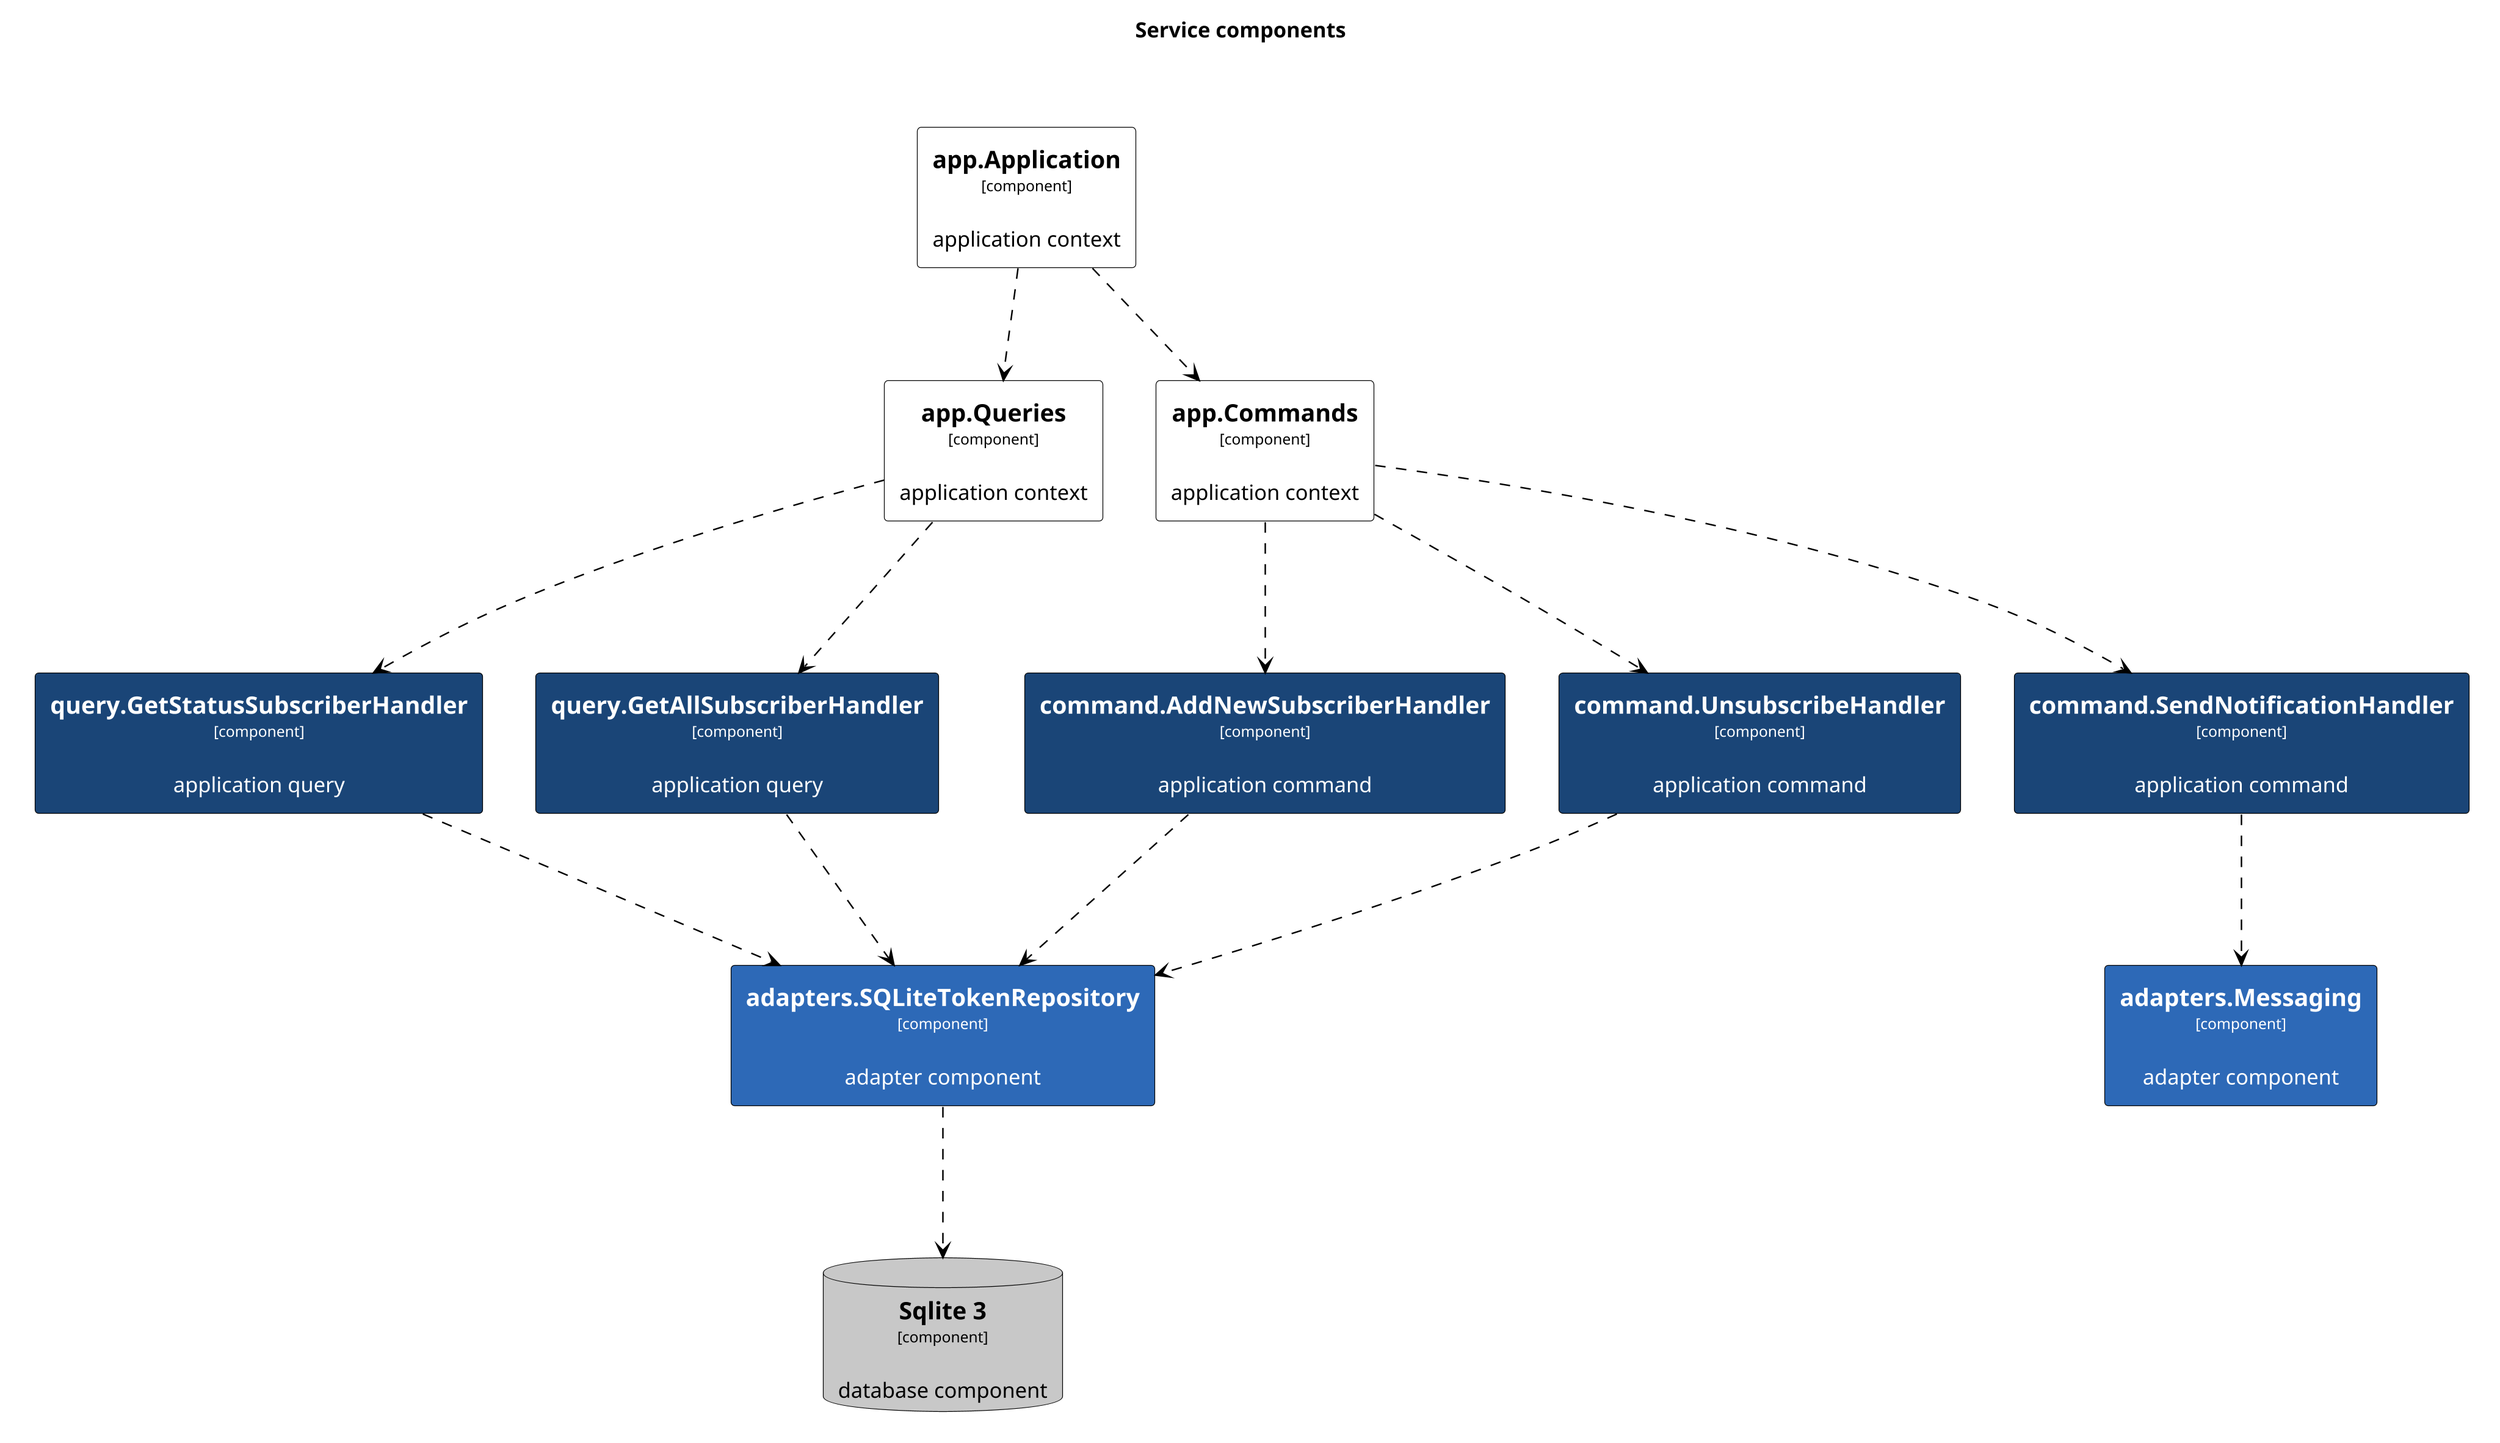 This diagram has been generated with go-structurizr 
[https://github.com/krzysztofreczek/go-structurizr]

@startuml

title Service components

skinparam {
  shadowing false
  arrowFontSize 10
  defaultTextAlignment center
  wrapWidth 200
  maxMessageSize 100
}
hide stereotype
top to bottom direction

scale 4096 width

skinparam rectangle<<_GROUP>> {
  FontColor #ffffff
  BorderColor #ffffff
}

skinparam rectangle<<DOMAIN>> {
  BackgroundColor #ffffff
  FontColor #000000
  BorderColor #000000
}

skinparam database<<DB>> {
  BackgroundColor #c8c8c8
  FontColor #000000
  BorderColor #000000
}

skinparam rectangle<<ROOT>> {
  BackgroundColor #ffffff
  FontColor #000000
  BorderColor #000000
}

skinparam rectangle<<APP>> {
  BackgroundColor #1a4577
  FontColor #ffffff
  BorderColor #000000
}

skinparam rectangle<<ADAPTER>> {
  BackgroundColor #2d69b7
  FontColor #ffffff
  BorderColor #000000
}

rectangle 0ROOT <<_GROUP>> {
	rectangle "==app.Queries\n<size:10>[component]</size>\n\napplication context" <<ROOT>> as 1654094325
}
rectangle 0ROOT <<_GROUP>> {
	rectangle "==app.Application\n<size:10>[component]</size>\n\napplication context" <<ROOT>> as 3014183467
}
rectangle 0ROOT <<_GROUP>> {
	rectangle "==app.Commands\n<size:10>[component]</size>\n\napplication context" <<ROOT>> as 2640234945
}
rectangle 16540943251APP <<_GROUP>> {
	rectangle "==query.GetStatusSubscriberHandler\n<size:10>[component]</size>\n\napplication query" <<APP>> as 1339924498
}
1654094325 .[#000000].> 1339924498 : ""
rectangle 16540943251APP <<_GROUP>> {
	rectangle "==query.GetAllSubscriberHandler\n<size:10>[component]</size>\n\napplication query" <<APP>> as 1245755489
}
1654094325 .[#000000].> 1245755489 : ""
3014183467 .[#000000].> 2640234945 : ""
3014183467 .[#000000].> 1654094325 : ""
rectangle 26402349451APP <<_GROUP>> {
	rectangle "==command.SendNotificationHandler\n<size:10>[component]</size>\n\napplication command" <<APP>> as 2889279572
}
2640234945 .[#000000].> 2889279572 : ""
rectangle 26402349451APP <<_GROUP>> {
	rectangle "==command.UnsubscribeHandler\n<size:10>[component]</size>\n\napplication command" <<APP>> as 3563315582
}
2640234945 .[#000000].> 3563315582 : ""
rectangle 26402349451APP <<_GROUP>> {
	rectangle "==command.AddNewSubscriberHandler\n<size:10>[component]</size>\n\napplication command" <<APP>> as 256448832
}
2640234945 .[#000000].> 256448832 : ""
rectangle 13399244982ADAPTER <<_GROUP>> {
	rectangle "==adapters.SQLiteTokenRepository\n<size:10>[component]</size>\n\nadapter component" <<ADAPTER>> as 1114428475
}
1339924498 .[#000000].> 1114428475 : ""
1245755489 .[#000000].> 1114428475 : ""
rectangle 28892795722ADAPTER <<_GROUP>> {
	rectangle "==adapters.Messaging\n<size:10>[component]</size>\n\nadapter component" <<ADAPTER>> as 1121295562
}
2889279572 .[#000000].> 1121295562 : ""
3563315582 .[#000000].> 1114428475 : ""
256448832 .[#000000].> 1114428475 : ""
rectangle 11144284753DB <<_GROUP>> {
	database "==Sqlite 3\n<size:10>[component]</size>\n\ndatabase component" <<DB>> as 2896215565
}
1114428475 .[#000000].> 2896215565 : ""
@enduml
